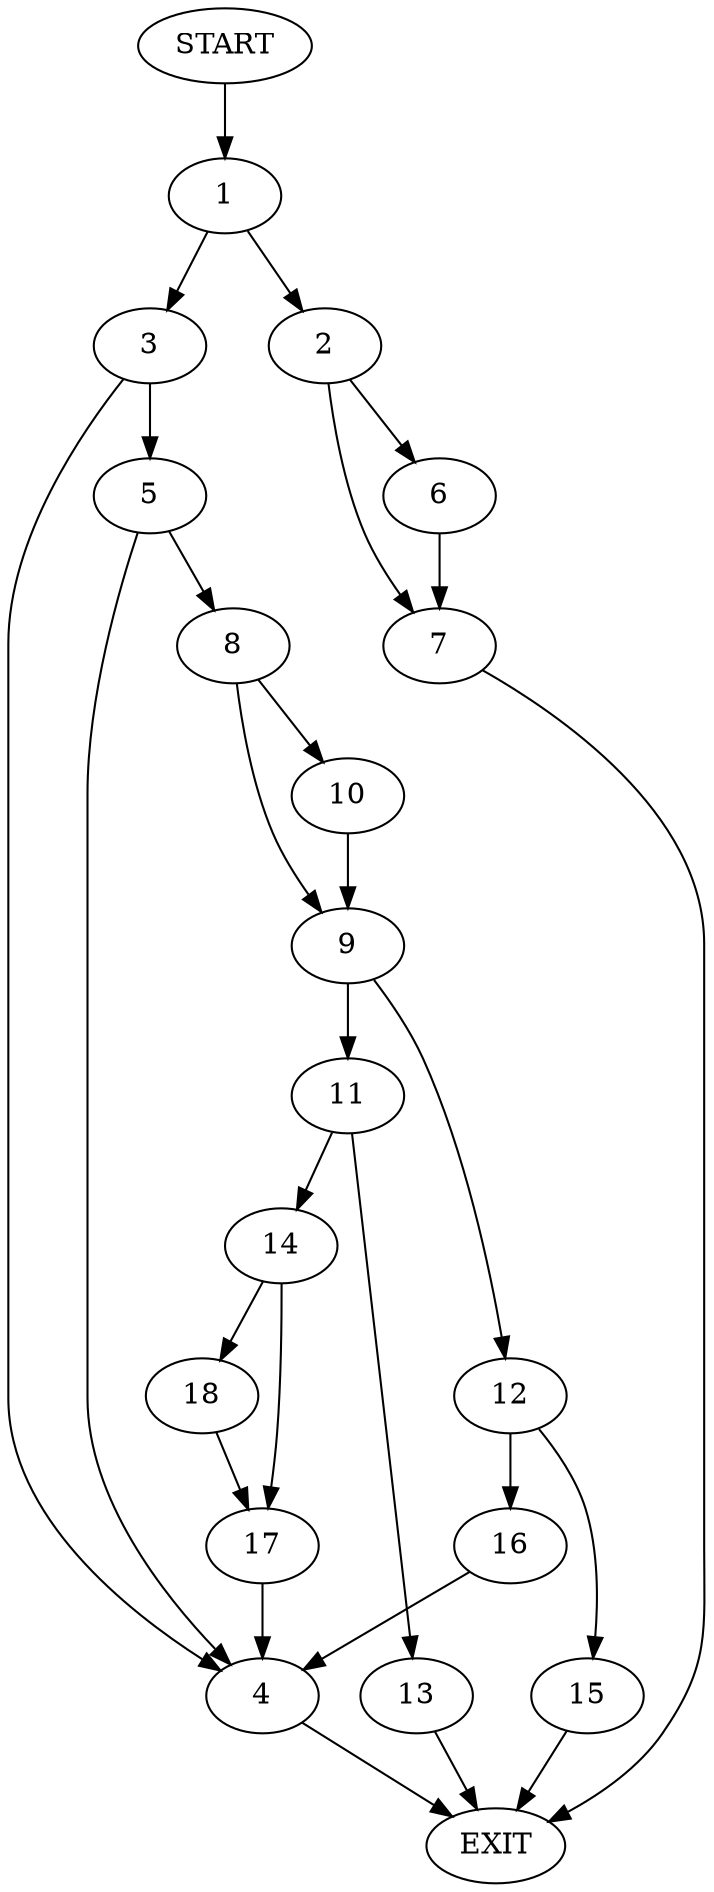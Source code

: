 digraph {
0 [label="START"]
19 [label="EXIT"]
0 -> 1
1 -> 2
1 -> 3
3 -> 4
3 -> 5
2 -> 6
2 -> 7
6 -> 7
7 -> 19
4 -> 19
5 -> 8
5 -> 4
8 -> 9
8 -> 10
10 -> 9
9 -> 11
9 -> 12
11 -> 13
11 -> 14
12 -> 15
12 -> 16
15 -> 19
16 -> 4
14 -> 17
14 -> 18
13 -> 19
18 -> 17
17 -> 4
}
